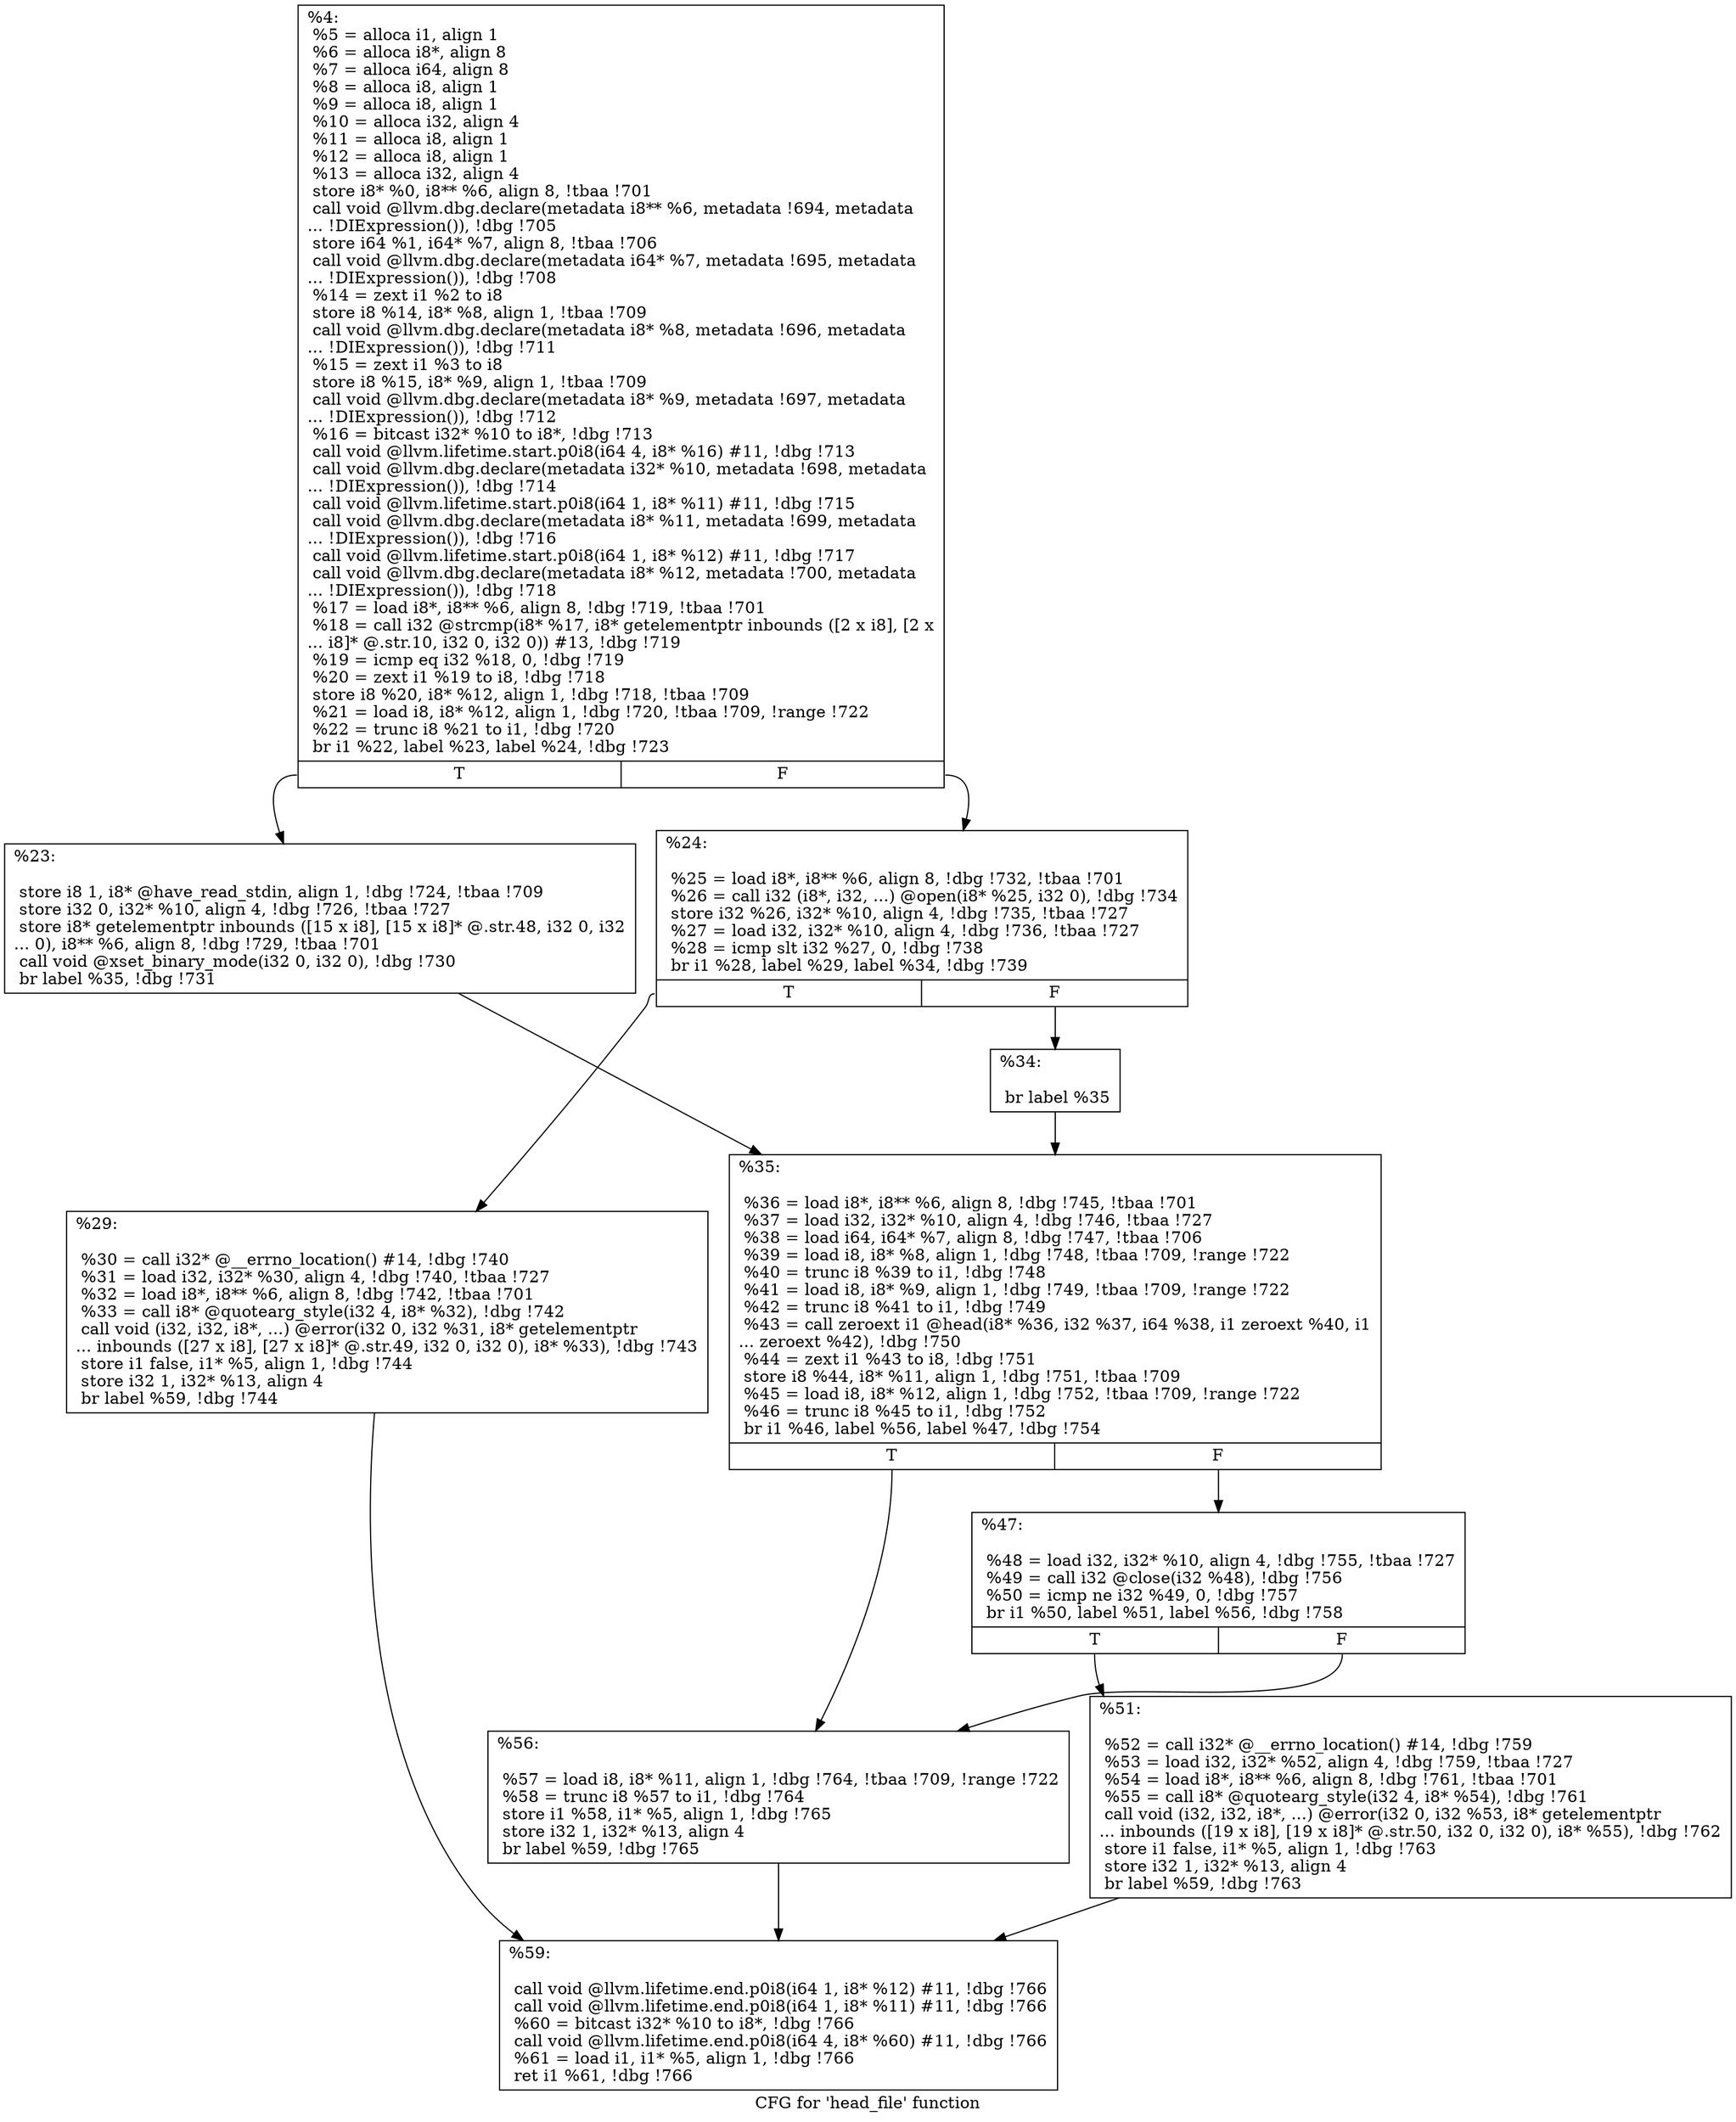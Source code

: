 digraph "CFG for 'head_file' function" {
	label="CFG for 'head_file' function";

	Node0x20e8450 [shape=record,label="{%4:\l  %5 = alloca i1, align 1\l  %6 = alloca i8*, align 8\l  %7 = alloca i64, align 8\l  %8 = alloca i8, align 1\l  %9 = alloca i8, align 1\l  %10 = alloca i32, align 4\l  %11 = alloca i8, align 1\l  %12 = alloca i8, align 1\l  %13 = alloca i32, align 4\l  store i8* %0, i8** %6, align 8, !tbaa !701\l  call void @llvm.dbg.declare(metadata i8** %6, metadata !694, metadata\l... !DIExpression()), !dbg !705\l  store i64 %1, i64* %7, align 8, !tbaa !706\l  call void @llvm.dbg.declare(metadata i64* %7, metadata !695, metadata\l... !DIExpression()), !dbg !708\l  %14 = zext i1 %2 to i8\l  store i8 %14, i8* %8, align 1, !tbaa !709\l  call void @llvm.dbg.declare(metadata i8* %8, metadata !696, metadata\l... !DIExpression()), !dbg !711\l  %15 = zext i1 %3 to i8\l  store i8 %15, i8* %9, align 1, !tbaa !709\l  call void @llvm.dbg.declare(metadata i8* %9, metadata !697, metadata\l... !DIExpression()), !dbg !712\l  %16 = bitcast i32* %10 to i8*, !dbg !713\l  call void @llvm.lifetime.start.p0i8(i64 4, i8* %16) #11, !dbg !713\l  call void @llvm.dbg.declare(metadata i32* %10, metadata !698, metadata\l... !DIExpression()), !dbg !714\l  call void @llvm.lifetime.start.p0i8(i64 1, i8* %11) #11, !dbg !715\l  call void @llvm.dbg.declare(metadata i8* %11, metadata !699, metadata\l... !DIExpression()), !dbg !716\l  call void @llvm.lifetime.start.p0i8(i64 1, i8* %12) #11, !dbg !717\l  call void @llvm.dbg.declare(metadata i8* %12, metadata !700, metadata\l... !DIExpression()), !dbg !718\l  %17 = load i8*, i8** %6, align 8, !dbg !719, !tbaa !701\l  %18 = call i32 @strcmp(i8* %17, i8* getelementptr inbounds ([2 x i8], [2 x\l... i8]* @.str.10, i32 0, i32 0)) #13, !dbg !719\l  %19 = icmp eq i32 %18, 0, !dbg !719\l  %20 = zext i1 %19 to i8, !dbg !718\l  store i8 %20, i8* %12, align 1, !dbg !718, !tbaa !709\l  %21 = load i8, i8* %12, align 1, !dbg !720, !tbaa !709, !range !722\l  %22 = trunc i8 %21 to i1, !dbg !720\l  br i1 %22, label %23, label %24, !dbg !723\l|{<s0>T|<s1>F}}"];
	Node0x20e8450:s0 -> Node0x20e91c0;
	Node0x20e8450:s1 -> Node0x20e9210;
	Node0x20e91c0 [shape=record,label="{%23:\l\l  store i8 1, i8* @have_read_stdin, align 1, !dbg !724, !tbaa !709\l  store i32 0, i32* %10, align 4, !dbg !726, !tbaa !727\l  store i8* getelementptr inbounds ([15 x i8], [15 x i8]* @.str.48, i32 0, i32\l... 0), i8** %6, align 8, !dbg !729, !tbaa !701\l  call void @xset_binary_mode(i32 0, i32 0), !dbg !730\l  br label %35, !dbg !731\l}"];
	Node0x20e91c0 -> Node0x20e9300;
	Node0x20e9210 [shape=record,label="{%24:\l\l  %25 = load i8*, i8** %6, align 8, !dbg !732, !tbaa !701\l  %26 = call i32 (i8*, i32, ...) @open(i8* %25, i32 0), !dbg !734\l  store i32 %26, i32* %10, align 4, !dbg !735, !tbaa !727\l  %27 = load i32, i32* %10, align 4, !dbg !736, !tbaa !727\l  %28 = icmp slt i32 %27, 0, !dbg !738\l  br i1 %28, label %29, label %34, !dbg !739\l|{<s0>T|<s1>F}}"];
	Node0x20e9210:s0 -> Node0x20e9260;
	Node0x20e9210:s1 -> Node0x20e92b0;
	Node0x20e9260 [shape=record,label="{%29:\l\l  %30 = call i32* @__errno_location() #14, !dbg !740\l  %31 = load i32, i32* %30, align 4, !dbg !740, !tbaa !727\l  %32 = load i8*, i8** %6, align 8, !dbg !742, !tbaa !701\l  %33 = call i8* @quotearg_style(i32 4, i8* %32), !dbg !742\l  call void (i32, i32, i8*, ...) @error(i32 0, i32 %31, i8* getelementptr\l... inbounds ([27 x i8], [27 x i8]* @.str.49, i32 0, i32 0), i8* %33), !dbg !743\l  store i1 false, i1* %5, align 1, !dbg !744\l  store i32 1, i32* %13, align 4\l  br label %59, !dbg !744\l}"];
	Node0x20e9260 -> Node0x20e9440;
	Node0x20e92b0 [shape=record,label="{%34:\l\l  br label %35\l}"];
	Node0x20e92b0 -> Node0x20e9300;
	Node0x20e9300 [shape=record,label="{%35:\l\l  %36 = load i8*, i8** %6, align 8, !dbg !745, !tbaa !701\l  %37 = load i32, i32* %10, align 4, !dbg !746, !tbaa !727\l  %38 = load i64, i64* %7, align 8, !dbg !747, !tbaa !706\l  %39 = load i8, i8* %8, align 1, !dbg !748, !tbaa !709, !range !722\l  %40 = trunc i8 %39 to i1, !dbg !748\l  %41 = load i8, i8* %9, align 1, !dbg !749, !tbaa !709, !range !722\l  %42 = trunc i8 %41 to i1, !dbg !749\l  %43 = call zeroext i1 @head(i8* %36, i32 %37, i64 %38, i1 zeroext %40, i1\l... zeroext %42), !dbg !750\l  %44 = zext i1 %43 to i8, !dbg !751\l  store i8 %44, i8* %11, align 1, !dbg !751, !tbaa !709\l  %45 = load i8, i8* %12, align 1, !dbg !752, !tbaa !709, !range !722\l  %46 = trunc i8 %45 to i1, !dbg !752\l  br i1 %46, label %56, label %47, !dbg !754\l|{<s0>T|<s1>F}}"];
	Node0x20e9300:s0 -> Node0x20e93f0;
	Node0x20e9300:s1 -> Node0x20e9350;
	Node0x20e9350 [shape=record,label="{%47:\l\l  %48 = load i32, i32* %10, align 4, !dbg !755, !tbaa !727\l  %49 = call i32 @close(i32 %48), !dbg !756\l  %50 = icmp ne i32 %49, 0, !dbg !757\l  br i1 %50, label %51, label %56, !dbg !758\l|{<s0>T|<s1>F}}"];
	Node0x20e9350:s0 -> Node0x20e93a0;
	Node0x20e9350:s1 -> Node0x20e93f0;
	Node0x20e93a0 [shape=record,label="{%51:\l\l  %52 = call i32* @__errno_location() #14, !dbg !759\l  %53 = load i32, i32* %52, align 4, !dbg !759, !tbaa !727\l  %54 = load i8*, i8** %6, align 8, !dbg !761, !tbaa !701\l  %55 = call i8* @quotearg_style(i32 4, i8* %54), !dbg !761\l  call void (i32, i32, i8*, ...) @error(i32 0, i32 %53, i8* getelementptr\l... inbounds ([19 x i8], [19 x i8]* @.str.50, i32 0, i32 0), i8* %55), !dbg !762\l  store i1 false, i1* %5, align 1, !dbg !763\l  store i32 1, i32* %13, align 4\l  br label %59, !dbg !763\l}"];
	Node0x20e93a0 -> Node0x20e9440;
	Node0x20e93f0 [shape=record,label="{%56:\l\l  %57 = load i8, i8* %11, align 1, !dbg !764, !tbaa !709, !range !722\l  %58 = trunc i8 %57 to i1, !dbg !764\l  store i1 %58, i1* %5, align 1, !dbg !765\l  store i32 1, i32* %13, align 4\l  br label %59, !dbg !765\l}"];
	Node0x20e93f0 -> Node0x20e9440;
	Node0x20e9440 [shape=record,label="{%59:\l\l  call void @llvm.lifetime.end.p0i8(i64 1, i8* %12) #11, !dbg !766\l  call void @llvm.lifetime.end.p0i8(i64 1, i8* %11) #11, !dbg !766\l  %60 = bitcast i32* %10 to i8*, !dbg !766\l  call void @llvm.lifetime.end.p0i8(i64 4, i8* %60) #11, !dbg !766\l  %61 = load i1, i1* %5, align 1, !dbg !766\l  ret i1 %61, !dbg !766\l}"];
}
